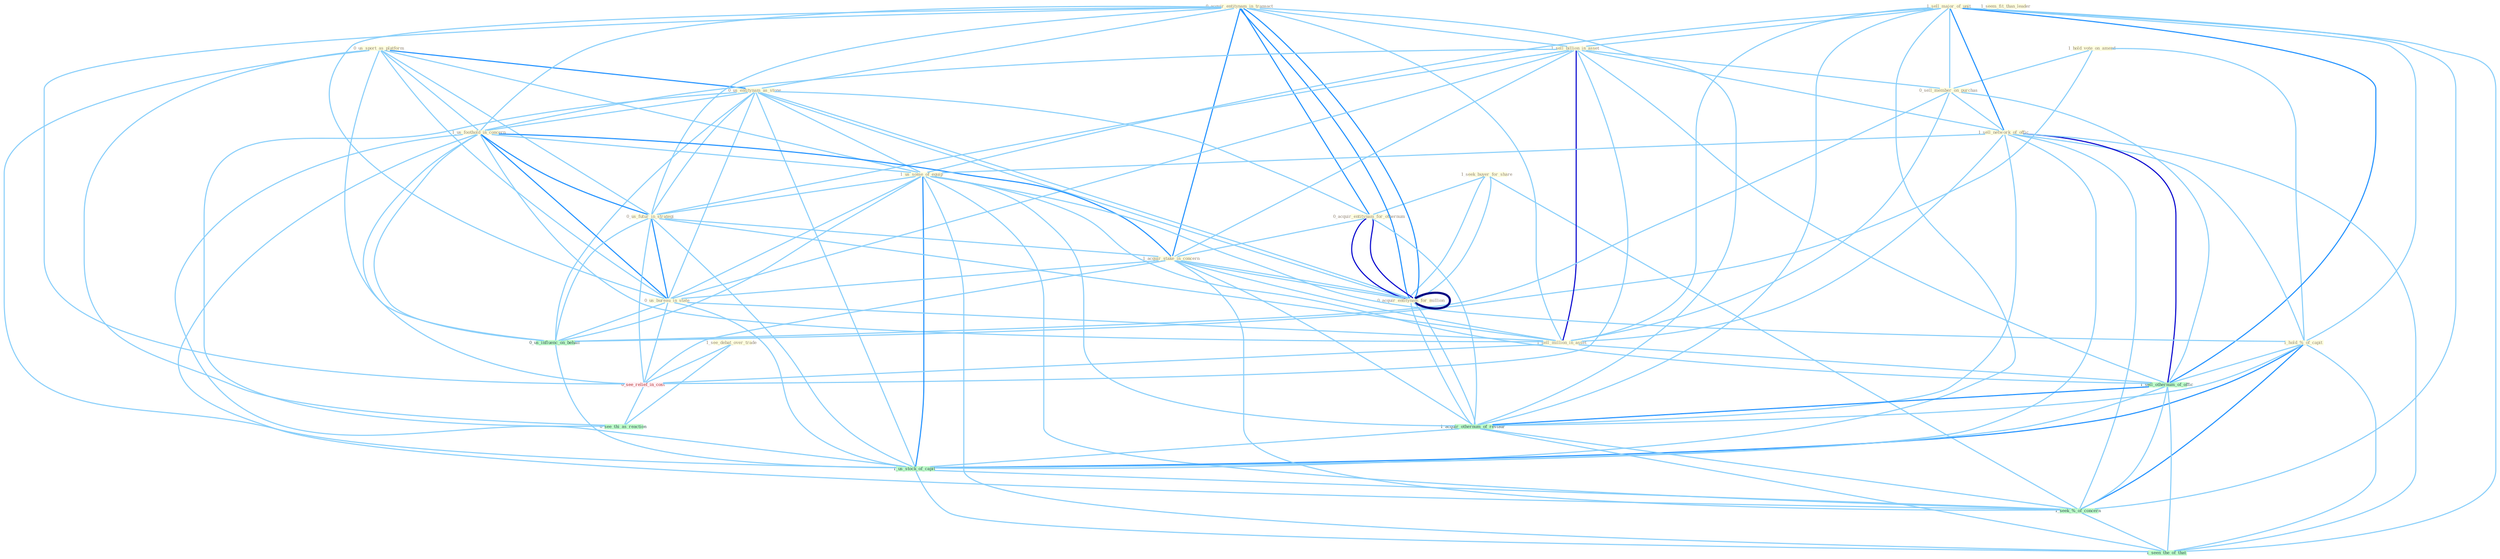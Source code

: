 Graph G{ 
    node
    [shape=polygon,style=filled,width=.5,height=.06,color="#BDFCC9",fixedsize=true,fontsize=4,
    fontcolor="#2f4f4f"];
    {node
    [color="#ffffe0", fontcolor="#8b7d6b"] "1_seek_buyer_for_share " "0_us_sport_as_platform " "1_hold_vote_on_amend " "0_acquir_entitynam_in_transact " "1_sell_major_of_unit " "1_sell_billion_in_asset " "1_seem_fit_than_leader " "0_sell_member_on_purchas " "0_us_entitynam_as_stone " "1_us_foothold_in_concern " "1_sell_network_of_offic " "1_see_debat_over_trade " "1_us_some_of_equip " "0_acquir_entitynam_for_othernum " "0_us_futur_in_strategi " "1_hold_%_of_capit " "1_acquir_stake_in_concern " "0_us_bureau_in_state " "0_acquir_entitynam_for_million " "1_sell_million_in_asset "}
{node [color="#fff0f5", fontcolor="#b22222"] "0_see_relief_in_cost "}
edge [color="#B0E2FF"];

	"1_seek_buyer_for_share " -- "0_acquir_entitynam_for_othernum " [w="1", color="#87cefa" ];
	"1_seek_buyer_for_share " -- "0_acquir_entitynam_for_million " [w="1", color="#87cefa" ];
	"1_seek_buyer_for_share " -- "0_acquir_entitynam_for_million " [w="1", color="#87cefa" ];
	"1_seek_buyer_for_share " -- "1_seek_%_of_concern " [w="1", color="#87cefa" ];
	"0_us_sport_as_platform " -- "0_us_entitynam_as_stone " [w="2", color="#1e90ff" , len=0.8];
	"0_us_sport_as_platform " -- "1_us_foothold_in_concern " [w="1", color="#87cefa" ];
	"0_us_sport_as_platform " -- "1_us_some_of_equip " [w="1", color="#87cefa" ];
	"0_us_sport_as_platform " -- "0_us_futur_in_strategi " [w="1", color="#87cefa" ];
	"0_us_sport_as_platform " -- "0_us_bureau_in_state " [w="1", color="#87cefa" ];
	"0_us_sport_as_platform " -- "0_us_influenc_on_behalf " [w="1", color="#87cefa" ];
	"0_us_sport_as_platform " -- "0_see_thi_as_reaction " [w="1", color="#87cefa" ];
	"0_us_sport_as_platform " -- "1_us_stock_of_capit " [w="1", color="#87cefa" ];
	"1_hold_vote_on_amend " -- "0_sell_member_on_purchas " [w="1", color="#87cefa" ];
	"1_hold_vote_on_amend " -- "1_hold_%_of_capit " [w="1", color="#87cefa" ];
	"1_hold_vote_on_amend " -- "0_us_influenc_on_behalf " [w="1", color="#87cefa" ];
	"0_acquir_entitynam_in_transact " -- "1_sell_billion_in_asset " [w="1", color="#87cefa" ];
	"0_acquir_entitynam_in_transact " -- "0_us_entitynam_as_stone " [w="1", color="#87cefa" ];
	"0_acquir_entitynam_in_transact " -- "1_us_foothold_in_concern " [w="1", color="#87cefa" ];
	"0_acquir_entitynam_in_transact " -- "0_acquir_entitynam_for_othernum " [w="2", color="#1e90ff" , len=0.8];
	"0_acquir_entitynam_in_transact " -- "0_us_futur_in_strategi " [w="1", color="#87cefa" ];
	"0_acquir_entitynam_in_transact " -- "1_acquir_stake_in_concern " [w="2", color="#1e90ff" , len=0.8];
	"0_acquir_entitynam_in_transact " -- "0_us_bureau_in_state " [w="1", color="#87cefa" ];
	"0_acquir_entitynam_in_transact " -- "0_acquir_entitynam_for_million " [w="2", color="#1e90ff" , len=0.8];
	"0_acquir_entitynam_in_transact " -- "1_sell_million_in_asset " [w="1", color="#87cefa" ];
	"0_acquir_entitynam_in_transact " -- "0_acquir_entitynam_for_million " [w="2", color="#1e90ff" , len=0.8];
	"0_acquir_entitynam_in_transact " -- "0_see_relief_in_cost " [w="1", color="#87cefa" ];
	"0_acquir_entitynam_in_transact " -- "1_acquir_othernum_of_restaur " [w="1", color="#87cefa" ];
	"1_sell_major_of_unit " -- "1_sell_billion_in_asset " [w="1", color="#87cefa" ];
	"1_sell_major_of_unit " -- "0_sell_member_on_purchas " [w="1", color="#87cefa" ];
	"1_sell_major_of_unit " -- "1_sell_network_of_offic " [w="2", color="#1e90ff" , len=0.8];
	"1_sell_major_of_unit " -- "1_us_some_of_equip " [w="1", color="#87cefa" ];
	"1_sell_major_of_unit " -- "1_hold_%_of_capit " [w="1", color="#87cefa" ];
	"1_sell_major_of_unit " -- "1_sell_million_in_asset " [w="1", color="#87cefa" ];
	"1_sell_major_of_unit " -- "1_sell_othernum_of_offic " [w="2", color="#1e90ff" , len=0.8];
	"1_sell_major_of_unit " -- "1_acquir_othernum_of_restaur " [w="1", color="#87cefa" ];
	"1_sell_major_of_unit " -- "1_us_stock_of_capit " [w="1", color="#87cefa" ];
	"1_sell_major_of_unit " -- "1_seek_%_of_concern " [w="1", color="#87cefa" ];
	"1_sell_major_of_unit " -- "1_seen_the_of_that " [w="1", color="#87cefa" ];
	"1_sell_billion_in_asset " -- "0_sell_member_on_purchas " [w="1", color="#87cefa" ];
	"1_sell_billion_in_asset " -- "1_us_foothold_in_concern " [w="1", color="#87cefa" ];
	"1_sell_billion_in_asset " -- "1_sell_network_of_offic " [w="1", color="#87cefa" ];
	"1_sell_billion_in_asset " -- "0_us_futur_in_strategi " [w="1", color="#87cefa" ];
	"1_sell_billion_in_asset " -- "1_acquir_stake_in_concern " [w="1", color="#87cefa" ];
	"1_sell_billion_in_asset " -- "0_us_bureau_in_state " [w="1", color="#87cefa" ];
	"1_sell_billion_in_asset " -- "1_sell_million_in_asset " [w="3", color="#0000cd" , len=0.6];
	"1_sell_billion_in_asset " -- "1_sell_othernum_of_offic " [w="1", color="#87cefa" ];
	"1_sell_billion_in_asset " -- "0_see_relief_in_cost " [w="1", color="#87cefa" ];
	"0_sell_member_on_purchas " -- "1_sell_network_of_offic " [w="1", color="#87cefa" ];
	"0_sell_member_on_purchas " -- "1_sell_million_in_asset " [w="1", color="#87cefa" ];
	"0_sell_member_on_purchas " -- "1_sell_othernum_of_offic " [w="1", color="#87cefa" ];
	"0_sell_member_on_purchas " -- "0_us_influenc_on_behalf " [w="1", color="#87cefa" ];
	"0_us_entitynam_as_stone " -- "1_us_foothold_in_concern " [w="1", color="#87cefa" ];
	"0_us_entitynam_as_stone " -- "1_us_some_of_equip " [w="1", color="#87cefa" ];
	"0_us_entitynam_as_stone " -- "0_acquir_entitynam_for_othernum " [w="1", color="#87cefa" ];
	"0_us_entitynam_as_stone " -- "0_us_futur_in_strategi " [w="1", color="#87cefa" ];
	"0_us_entitynam_as_stone " -- "0_us_bureau_in_state " [w="1", color="#87cefa" ];
	"0_us_entitynam_as_stone " -- "0_acquir_entitynam_for_million " [w="1", color="#87cefa" ];
	"0_us_entitynam_as_stone " -- "0_acquir_entitynam_for_million " [w="1", color="#87cefa" ];
	"0_us_entitynam_as_stone " -- "0_us_influenc_on_behalf " [w="1", color="#87cefa" ];
	"0_us_entitynam_as_stone " -- "0_see_thi_as_reaction " [w="1", color="#87cefa" ];
	"0_us_entitynam_as_stone " -- "1_us_stock_of_capit " [w="1", color="#87cefa" ];
	"1_us_foothold_in_concern " -- "1_us_some_of_equip " [w="1", color="#87cefa" ];
	"1_us_foothold_in_concern " -- "0_us_futur_in_strategi " [w="2", color="#1e90ff" , len=0.8];
	"1_us_foothold_in_concern " -- "1_acquir_stake_in_concern " [w="2", color="#1e90ff" , len=0.8];
	"1_us_foothold_in_concern " -- "0_us_bureau_in_state " [w="2", color="#1e90ff" , len=0.8];
	"1_us_foothold_in_concern " -- "1_sell_million_in_asset " [w="1", color="#87cefa" ];
	"1_us_foothold_in_concern " -- "0_us_influenc_on_behalf " [w="1", color="#87cefa" ];
	"1_us_foothold_in_concern " -- "0_see_relief_in_cost " [w="1", color="#87cefa" ];
	"1_us_foothold_in_concern " -- "1_us_stock_of_capit " [w="1", color="#87cefa" ];
	"1_us_foothold_in_concern " -- "1_seek_%_of_concern " [w="1", color="#87cefa" ];
	"1_sell_network_of_offic " -- "1_us_some_of_equip " [w="1", color="#87cefa" ];
	"1_sell_network_of_offic " -- "1_hold_%_of_capit " [w="1", color="#87cefa" ];
	"1_sell_network_of_offic " -- "1_sell_million_in_asset " [w="1", color="#87cefa" ];
	"1_sell_network_of_offic " -- "1_sell_othernum_of_offic " [w="3", color="#0000cd" , len=0.6];
	"1_sell_network_of_offic " -- "1_acquir_othernum_of_restaur " [w="1", color="#87cefa" ];
	"1_sell_network_of_offic " -- "1_us_stock_of_capit " [w="1", color="#87cefa" ];
	"1_sell_network_of_offic " -- "1_seek_%_of_concern " [w="1", color="#87cefa" ];
	"1_sell_network_of_offic " -- "1_seen_the_of_that " [w="1", color="#87cefa" ];
	"1_see_debat_over_trade " -- "0_see_relief_in_cost " [w="1", color="#87cefa" ];
	"1_see_debat_over_trade " -- "0_see_thi_as_reaction " [w="1", color="#87cefa" ];
	"1_us_some_of_equip " -- "0_us_futur_in_strategi " [w="1", color="#87cefa" ];
	"1_us_some_of_equip " -- "1_hold_%_of_capit " [w="1", color="#87cefa" ];
	"1_us_some_of_equip " -- "0_us_bureau_in_state " [w="1", color="#87cefa" ];
	"1_us_some_of_equip " -- "1_sell_othernum_of_offic " [w="1", color="#87cefa" ];
	"1_us_some_of_equip " -- "0_us_influenc_on_behalf " [w="1", color="#87cefa" ];
	"1_us_some_of_equip " -- "1_acquir_othernum_of_restaur " [w="1", color="#87cefa" ];
	"1_us_some_of_equip " -- "1_us_stock_of_capit " [w="2", color="#1e90ff" , len=0.8];
	"1_us_some_of_equip " -- "1_seek_%_of_concern " [w="1", color="#87cefa" ];
	"1_us_some_of_equip " -- "1_seen_the_of_that " [w="1", color="#87cefa" ];
	"0_acquir_entitynam_for_othernum " -- "1_acquir_stake_in_concern " [w="1", color="#87cefa" ];
	"0_acquir_entitynam_for_othernum " -- "0_acquir_entitynam_for_million " [w="3", color="#0000cd" , len=0.6];
	"0_acquir_entitynam_for_othernum " -- "0_acquir_entitynam_for_million " [w="3", color="#0000cd" , len=0.6];
	"0_acquir_entitynam_for_othernum " -- "1_acquir_othernum_of_restaur " [w="1", color="#87cefa" ];
	"0_us_futur_in_strategi " -- "1_acquir_stake_in_concern " [w="1", color="#87cefa" ];
	"0_us_futur_in_strategi " -- "0_us_bureau_in_state " [w="2", color="#1e90ff" , len=0.8];
	"0_us_futur_in_strategi " -- "1_sell_million_in_asset " [w="1", color="#87cefa" ];
	"0_us_futur_in_strategi " -- "0_us_influenc_on_behalf " [w="1", color="#87cefa" ];
	"0_us_futur_in_strategi " -- "0_see_relief_in_cost " [w="1", color="#87cefa" ];
	"0_us_futur_in_strategi " -- "1_us_stock_of_capit " [w="1", color="#87cefa" ];
	"1_hold_%_of_capit " -- "1_sell_othernum_of_offic " [w="1", color="#87cefa" ];
	"1_hold_%_of_capit " -- "1_acquir_othernum_of_restaur " [w="1", color="#87cefa" ];
	"1_hold_%_of_capit " -- "1_us_stock_of_capit " [w="2", color="#1e90ff" , len=0.8];
	"1_hold_%_of_capit " -- "1_seek_%_of_concern " [w="2", color="#1e90ff" , len=0.8];
	"1_hold_%_of_capit " -- "1_seen_the_of_that " [w="1", color="#87cefa" ];
	"1_acquir_stake_in_concern " -- "0_us_bureau_in_state " [w="1", color="#87cefa" ];
	"1_acquir_stake_in_concern " -- "0_acquir_entitynam_for_million " [w="1", color="#87cefa" ];
	"1_acquir_stake_in_concern " -- "1_sell_million_in_asset " [w="1", color="#87cefa" ];
	"1_acquir_stake_in_concern " -- "0_acquir_entitynam_for_million " [w="1", color="#87cefa" ];
	"1_acquir_stake_in_concern " -- "0_see_relief_in_cost " [w="1", color="#87cefa" ];
	"1_acquir_stake_in_concern " -- "1_acquir_othernum_of_restaur " [w="1", color="#87cefa" ];
	"1_acquir_stake_in_concern " -- "1_seek_%_of_concern " [w="1", color="#87cefa" ];
	"0_us_bureau_in_state " -- "1_sell_million_in_asset " [w="1", color="#87cefa" ];
	"0_us_bureau_in_state " -- "0_us_influenc_on_behalf " [w="1", color="#87cefa" ];
	"0_us_bureau_in_state " -- "0_see_relief_in_cost " [w="1", color="#87cefa" ];
	"0_us_bureau_in_state " -- "1_us_stock_of_capit " [w="1", color="#87cefa" ];
	"0_acquir_entitynam_for_million " -- "0_acquir_entitynam_for_million " [w="4", style=bold, color="#000080", len=0.4];
	"0_acquir_entitynam_for_million " -- "1_acquir_othernum_of_restaur " [w="1", color="#87cefa" ];
	"1_sell_million_in_asset " -- "1_sell_othernum_of_offic " [w="1", color="#87cefa" ];
	"1_sell_million_in_asset " -- "0_see_relief_in_cost " [w="1", color="#87cefa" ];
	"0_acquir_entitynam_for_million " -- "1_acquir_othernum_of_restaur " [w="1", color="#87cefa" ];
	"1_sell_othernum_of_offic " -- "1_acquir_othernum_of_restaur " [w="2", color="#1e90ff" , len=0.8];
	"1_sell_othernum_of_offic " -- "1_us_stock_of_capit " [w="1", color="#87cefa" ];
	"1_sell_othernum_of_offic " -- "1_seek_%_of_concern " [w="1", color="#87cefa" ];
	"1_sell_othernum_of_offic " -- "1_seen_the_of_that " [w="1", color="#87cefa" ];
	"0_us_influenc_on_behalf " -- "1_us_stock_of_capit " [w="1", color="#87cefa" ];
	"0_see_relief_in_cost " -- "0_see_thi_as_reaction " [w="1", color="#87cefa" ];
	"1_acquir_othernum_of_restaur " -- "1_us_stock_of_capit " [w="1", color="#87cefa" ];
	"1_acquir_othernum_of_restaur " -- "1_seek_%_of_concern " [w="1", color="#87cefa" ];
	"1_acquir_othernum_of_restaur " -- "1_seen_the_of_that " [w="1", color="#87cefa" ];
	"1_us_stock_of_capit " -- "1_seek_%_of_concern " [w="1", color="#87cefa" ];
	"1_us_stock_of_capit " -- "1_seen_the_of_that " [w="1", color="#87cefa" ];
	"1_seek_%_of_concern " -- "1_seen_the_of_that " [w="1", color="#87cefa" ];
}
